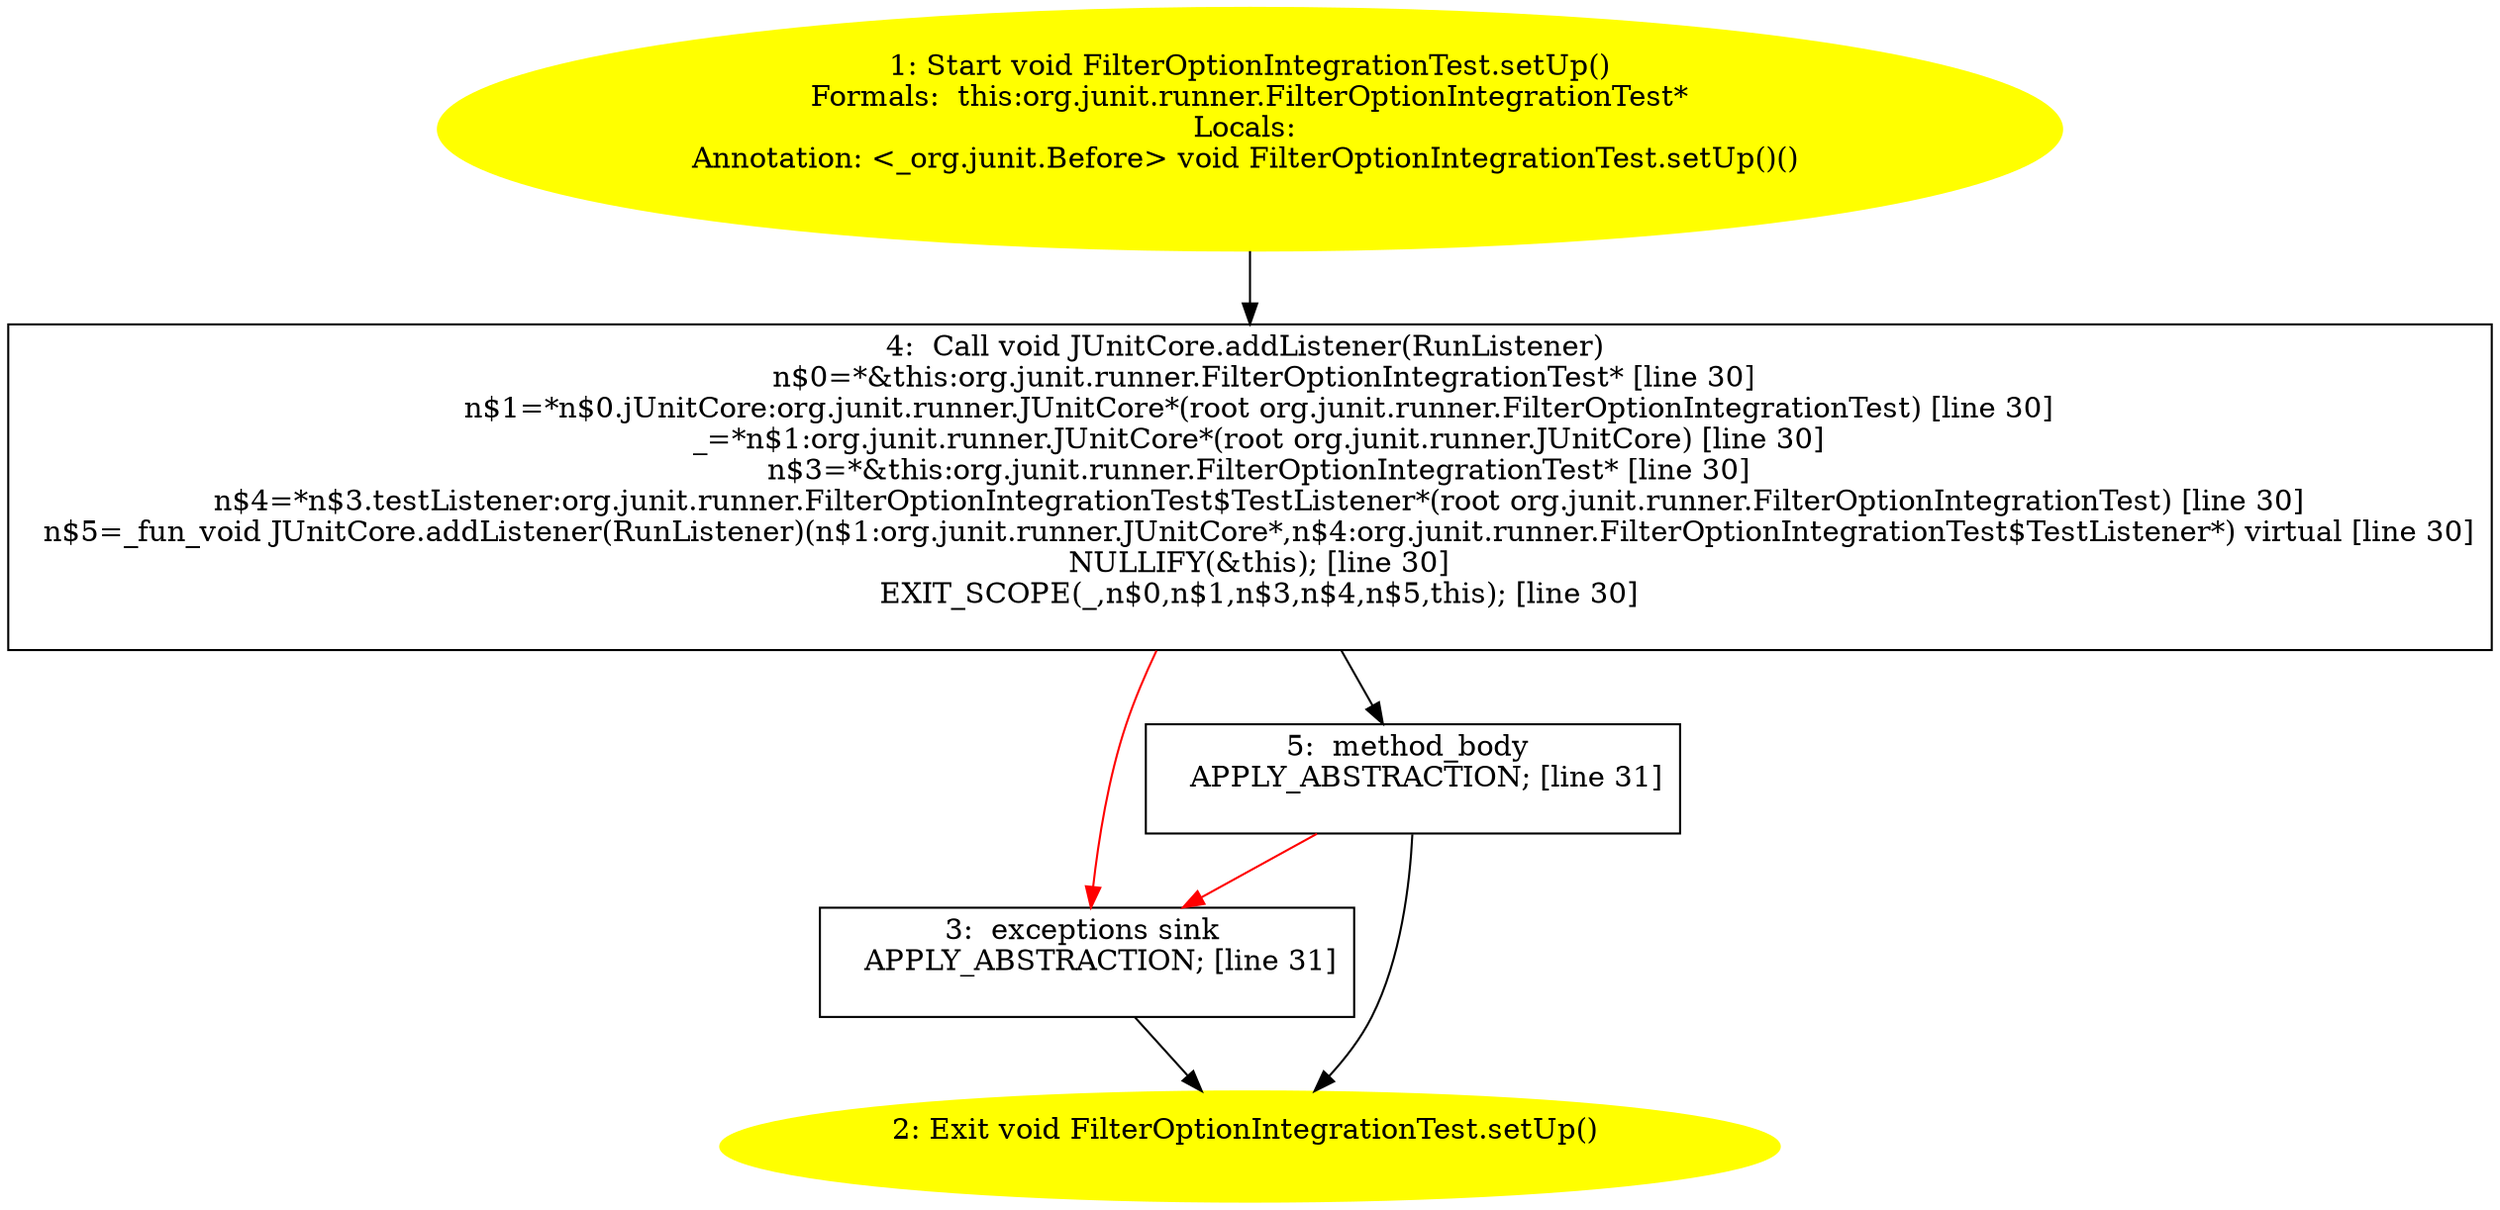 /* @generated */
digraph cfg {
"org.junit.runner.FilterOptionIntegrationTest.setUp():void.e4dea0b47afc344d392fd525edc36ab1_1" [label="1: Start void FilterOptionIntegrationTest.setUp()\nFormals:  this:org.junit.runner.FilterOptionIntegrationTest*\nLocals: \nAnnotation: <_org.junit.Before> void FilterOptionIntegrationTest.setUp()() \n  " color=yellow style=filled]
	

	 "org.junit.runner.FilterOptionIntegrationTest.setUp():void.e4dea0b47afc344d392fd525edc36ab1_1" -> "org.junit.runner.FilterOptionIntegrationTest.setUp():void.e4dea0b47afc344d392fd525edc36ab1_4" ;
"org.junit.runner.FilterOptionIntegrationTest.setUp():void.e4dea0b47afc344d392fd525edc36ab1_2" [label="2: Exit void FilterOptionIntegrationTest.setUp() \n  " color=yellow style=filled]
	

"org.junit.runner.FilterOptionIntegrationTest.setUp():void.e4dea0b47afc344d392fd525edc36ab1_3" [label="3:  exceptions sink \n   APPLY_ABSTRACTION; [line 31]\n " shape="box"]
	

	 "org.junit.runner.FilterOptionIntegrationTest.setUp():void.e4dea0b47afc344d392fd525edc36ab1_3" -> "org.junit.runner.FilterOptionIntegrationTest.setUp():void.e4dea0b47afc344d392fd525edc36ab1_2" ;
"org.junit.runner.FilterOptionIntegrationTest.setUp():void.e4dea0b47afc344d392fd525edc36ab1_4" [label="4:  Call void JUnitCore.addListener(RunListener) \n   n$0=*&this:org.junit.runner.FilterOptionIntegrationTest* [line 30]\n  n$1=*n$0.jUnitCore:org.junit.runner.JUnitCore*(root org.junit.runner.FilterOptionIntegrationTest) [line 30]\n  _=*n$1:org.junit.runner.JUnitCore*(root org.junit.runner.JUnitCore) [line 30]\n  n$3=*&this:org.junit.runner.FilterOptionIntegrationTest* [line 30]\n  n$4=*n$3.testListener:org.junit.runner.FilterOptionIntegrationTest$TestListener*(root org.junit.runner.FilterOptionIntegrationTest) [line 30]\n  n$5=_fun_void JUnitCore.addListener(RunListener)(n$1:org.junit.runner.JUnitCore*,n$4:org.junit.runner.FilterOptionIntegrationTest$TestListener*) virtual [line 30]\n  NULLIFY(&this); [line 30]\n  EXIT_SCOPE(_,n$0,n$1,n$3,n$4,n$5,this); [line 30]\n " shape="box"]
	

	 "org.junit.runner.FilterOptionIntegrationTest.setUp():void.e4dea0b47afc344d392fd525edc36ab1_4" -> "org.junit.runner.FilterOptionIntegrationTest.setUp():void.e4dea0b47afc344d392fd525edc36ab1_5" ;
	 "org.junit.runner.FilterOptionIntegrationTest.setUp():void.e4dea0b47afc344d392fd525edc36ab1_4" -> "org.junit.runner.FilterOptionIntegrationTest.setUp():void.e4dea0b47afc344d392fd525edc36ab1_3" [color="red" ];
"org.junit.runner.FilterOptionIntegrationTest.setUp():void.e4dea0b47afc344d392fd525edc36ab1_5" [label="5:  method_body \n   APPLY_ABSTRACTION; [line 31]\n " shape="box"]
	

	 "org.junit.runner.FilterOptionIntegrationTest.setUp():void.e4dea0b47afc344d392fd525edc36ab1_5" -> "org.junit.runner.FilterOptionIntegrationTest.setUp():void.e4dea0b47afc344d392fd525edc36ab1_2" ;
	 "org.junit.runner.FilterOptionIntegrationTest.setUp():void.e4dea0b47afc344d392fd525edc36ab1_5" -> "org.junit.runner.FilterOptionIntegrationTest.setUp():void.e4dea0b47afc344d392fd525edc36ab1_3" [color="red" ];
}
